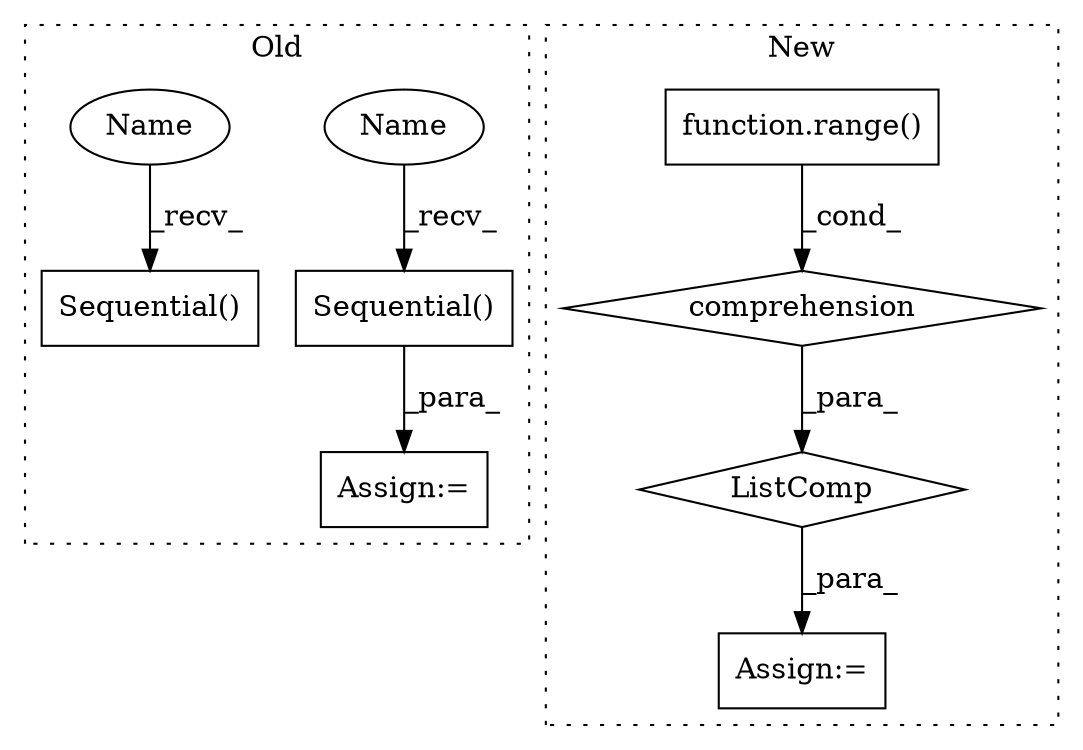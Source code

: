 digraph G {
subgraph cluster0 {
1 [label="Sequential()" a="75" s="1430" l="15" shape="box"];
6 [label="Assign:=" a="68" s="1427" l="3" shape="box"];
7 [label="Sequential()" a="75" s="1787" l="15" shape="box"];
8 [label="Name" a="87" s="1430" l="2" shape="ellipse"];
9 [label="Name" a="87" s="1787" l="2" shape="ellipse"];
label = "Old";
style="dotted";
}
subgraph cluster1 {
2 [label="ListComp" a="106" s="1440" l="50" shape="diamond"];
3 [label="comprehension" a="45" s="1465" l="3" shape="diamond"];
4 [label="function.range()" a="75" s="1474,1488" l="6,1" shape="box"];
5 [label="Assign:=" a="68" s="1423" l="3" shape="box"];
label = "New";
style="dotted";
}
1 -> 6 [label="_para_"];
2 -> 5 [label="_para_"];
3 -> 2 [label="_para_"];
4 -> 3 [label="_cond_"];
8 -> 1 [label="_recv_"];
9 -> 7 [label="_recv_"];
}